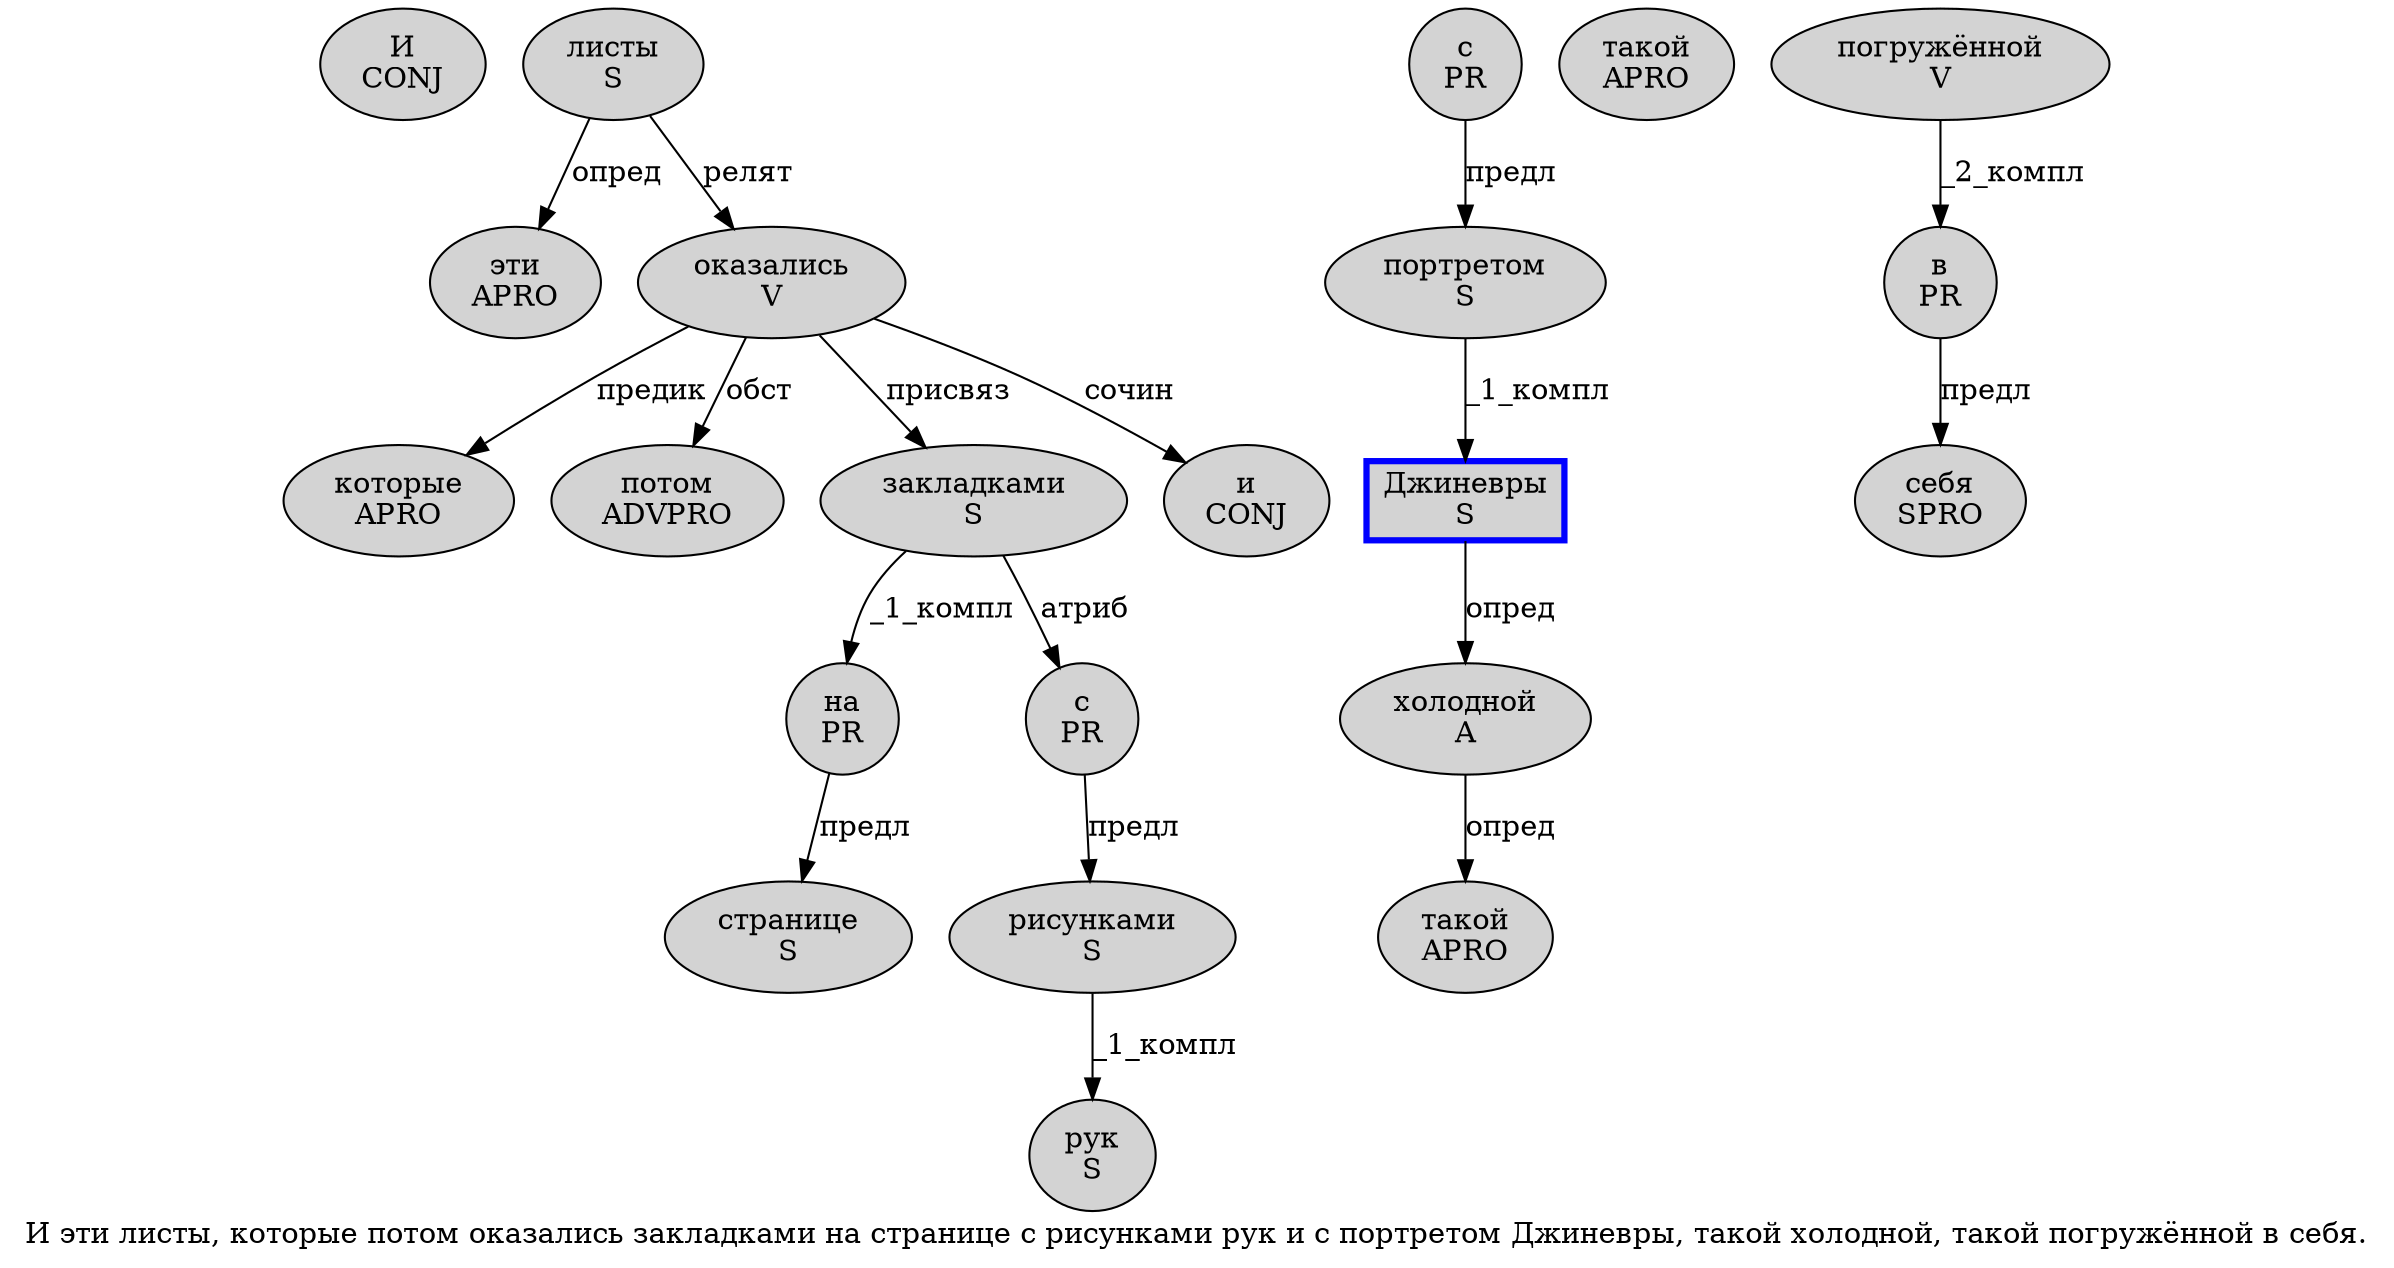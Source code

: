 digraph SENTENCE_2003 {
	graph [label="И эти листы, которые потом оказались закладками на странице с рисунками рук и с портретом Джиневры, такой холодной, такой погружённой в себя."]
	node [style=filled]
		0 [label="И
CONJ" color="" fillcolor=lightgray penwidth=1 shape=ellipse]
		1 [label="эти
APRO" color="" fillcolor=lightgray penwidth=1 shape=ellipse]
		2 [label="листы
S" color="" fillcolor=lightgray penwidth=1 shape=ellipse]
		4 [label="которые
APRO" color="" fillcolor=lightgray penwidth=1 shape=ellipse]
		5 [label="потом
ADVPRO" color="" fillcolor=lightgray penwidth=1 shape=ellipse]
		6 [label="оказались
V" color="" fillcolor=lightgray penwidth=1 shape=ellipse]
		7 [label="закладками
S" color="" fillcolor=lightgray penwidth=1 shape=ellipse]
		8 [label="на
PR" color="" fillcolor=lightgray penwidth=1 shape=ellipse]
		9 [label="странице
S" color="" fillcolor=lightgray penwidth=1 shape=ellipse]
		10 [label="с
PR" color="" fillcolor=lightgray penwidth=1 shape=ellipse]
		11 [label="рисунками
S" color="" fillcolor=lightgray penwidth=1 shape=ellipse]
		12 [label="рук
S" color="" fillcolor=lightgray penwidth=1 shape=ellipse]
		13 [label="и
CONJ" color="" fillcolor=lightgray penwidth=1 shape=ellipse]
		14 [label="с
PR" color="" fillcolor=lightgray penwidth=1 shape=ellipse]
		15 [label="портретом
S" color="" fillcolor=lightgray penwidth=1 shape=ellipse]
		16 [label="Джиневры
S" color=blue fillcolor=lightgray penwidth=3 shape=box]
		18 [label="такой
APRO" color="" fillcolor=lightgray penwidth=1 shape=ellipse]
		19 [label="холодной
A" color="" fillcolor=lightgray penwidth=1 shape=ellipse]
		21 [label="такой
APRO" color="" fillcolor=lightgray penwidth=1 shape=ellipse]
		22 [label="погружённой
V" color="" fillcolor=lightgray penwidth=1 shape=ellipse]
		23 [label="в
PR" color="" fillcolor=lightgray penwidth=1 shape=ellipse]
		24 [label="себя
SPRO" color="" fillcolor=lightgray penwidth=1 shape=ellipse]
			22 -> 23 [label="_2_компл"]
			19 -> 18 [label="опред"]
			8 -> 9 [label="предл"]
			11 -> 12 [label="_1_компл"]
			6 -> 4 [label="предик"]
			6 -> 5 [label="обст"]
			6 -> 7 [label="присвяз"]
			6 -> 13 [label="сочин"]
			14 -> 15 [label="предл"]
			10 -> 11 [label="предл"]
			23 -> 24 [label="предл"]
			15 -> 16 [label="_1_компл"]
			7 -> 8 [label="_1_компл"]
			7 -> 10 [label="атриб"]
			16 -> 19 [label="опред"]
			2 -> 1 [label="опред"]
			2 -> 6 [label="релят"]
}